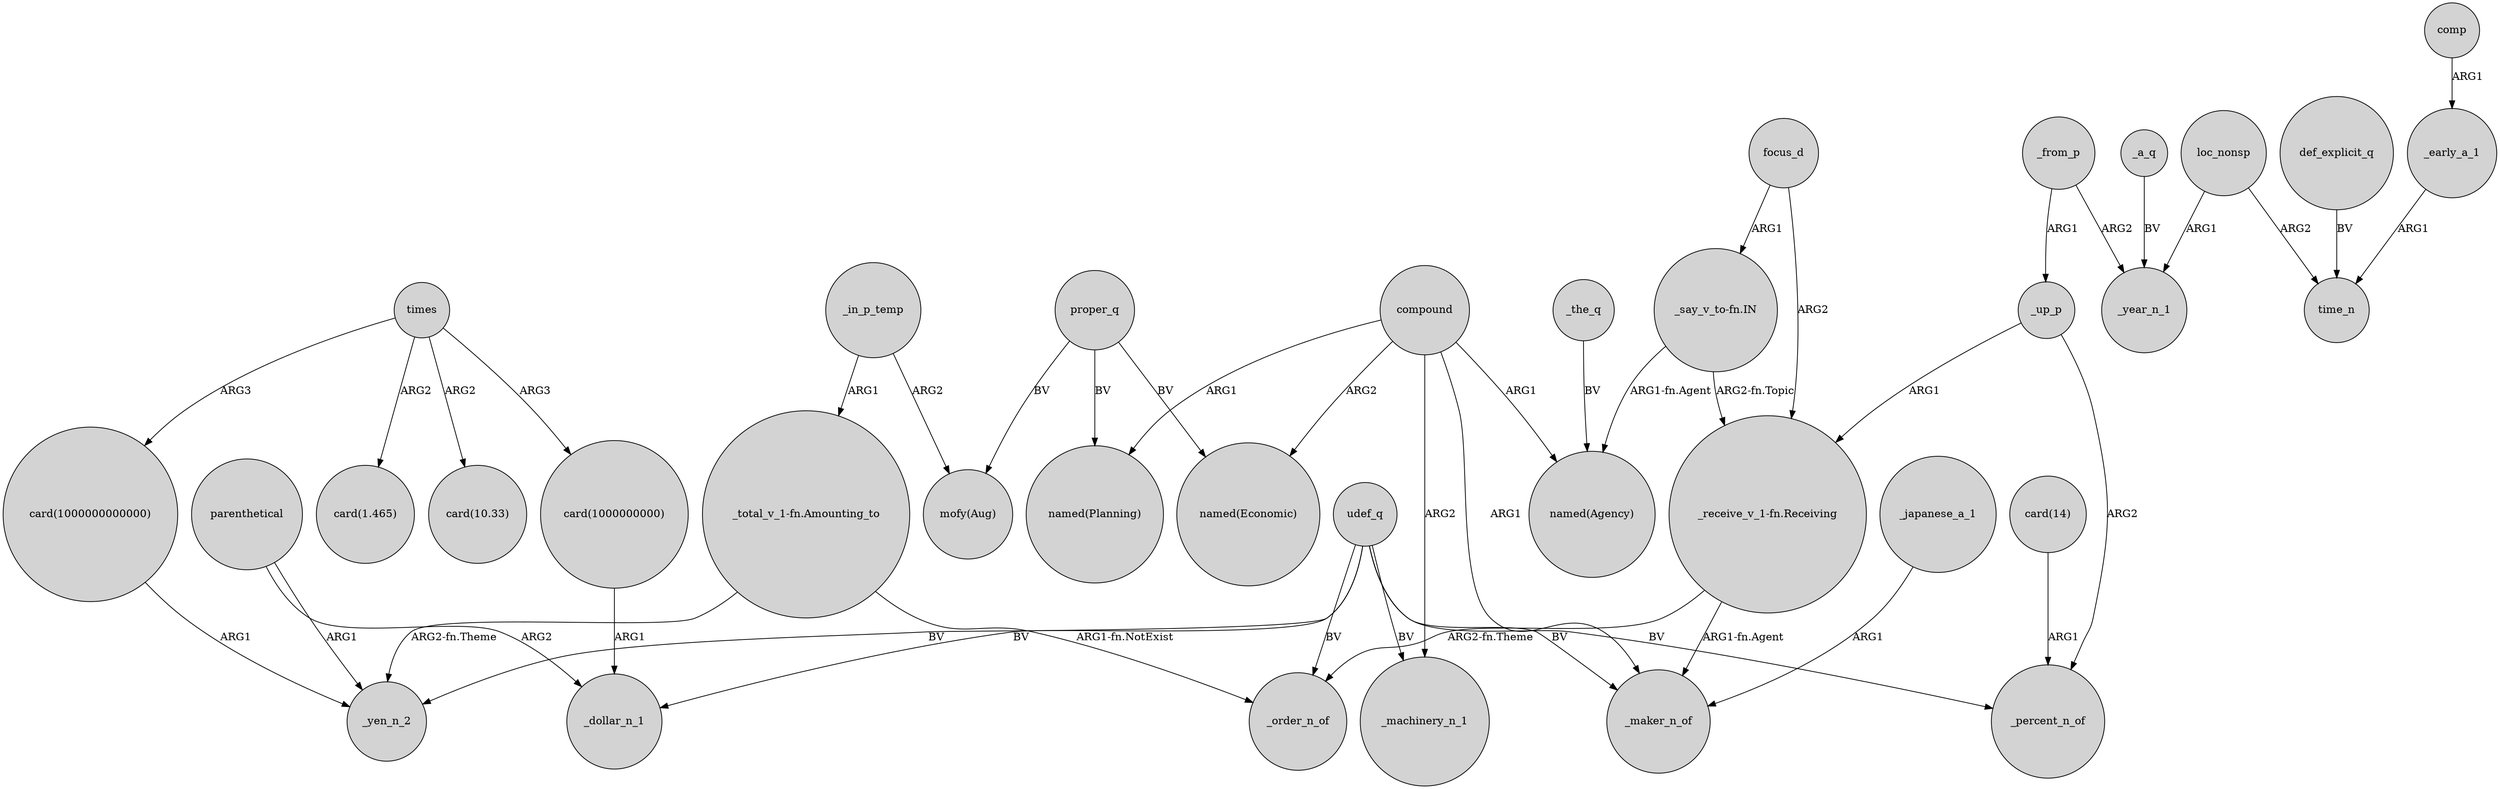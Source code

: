 digraph {
	node [shape=circle style=filled]
	udef_q -> _machinery_n_1 [label=BV]
	"_say_v_to-fn.IN" -> "_receive_v_1-fn.Receiving" [label="ARG2-fn.Topic"]
	udef_q -> _yen_n_2 [label=BV]
	"card(1000000000000)" -> _yen_n_2 [label=ARG1]
	proper_q -> "named(Economic)" [label=BV]
	udef_q -> _order_n_of [label=BV]
	def_explicit_q -> time_n [label=BV]
	loc_nonsp -> _year_n_1 [label=ARG1]
	times -> "card(10.33)" [label=ARG2]
	_from_p -> _up_p [label=ARG1]
	compound -> _maker_n_of [label=ARG1]
	"_receive_v_1-fn.Receiving" -> _maker_n_of [label="ARG1-fn.Agent"]
	times -> "card(1.465)" [label=ARG2]
	_the_q -> "named(Agency)" [label=BV]
	_in_p_temp -> "_total_v_1-fn.Amounting_to" [label=ARG1]
	_from_p -> _year_n_1 [label=ARG2]
	loc_nonsp -> time_n [label=ARG2]
	comp -> _early_a_1 [label=ARG1]
	times -> "card(1000000000)" [label=ARG3]
	"_total_v_1-fn.Amounting_to" -> _order_n_of [label="ARG1-fn.NotExist"]
	times -> "card(1000000000000)" [label=ARG3]
	_japanese_a_1 -> _maker_n_of [label=ARG1]
	_in_p_temp -> "mofy(Aug)" [label=ARG2]
	proper_q -> "mofy(Aug)" [label=BV]
	udef_q -> _maker_n_of [label=BV]
	"card(14)" -> _percent_n_of [label=ARG1]
	"_receive_v_1-fn.Receiving" -> _order_n_of [label="ARG2-fn.Theme"]
	compound -> "named(Agency)" [label=ARG1]
	_up_p -> "_receive_v_1-fn.Receiving" [label=ARG1]
	_early_a_1 -> time_n [label=ARG1]
	proper_q -> "named(Planning)" [label=BV]
	"_total_v_1-fn.Amounting_to" -> _yen_n_2 [label="ARG2-fn.Theme"]
	"_say_v_to-fn.IN" -> "named(Agency)" [label="ARG1-fn.Agent"]
	compound -> "named(Planning)" [label=ARG1]
	parenthetical -> _yen_n_2 [label=ARG1]
	compound -> "named(Economic)" [label=ARG2]
	_a_q -> _year_n_1 [label=BV]
	focus_d -> "_receive_v_1-fn.Receiving" [label=ARG2]
	udef_q -> _percent_n_of [label=BV]
	compound -> _machinery_n_1 [label=ARG2]
	"card(1000000000)" -> _dollar_n_1 [label=ARG1]
	parenthetical -> _dollar_n_1 [label=ARG2]
	_up_p -> _percent_n_of [label=ARG2]
	udef_q -> _dollar_n_1 [label=BV]
	focus_d -> "_say_v_to-fn.IN" [label=ARG1]
}
